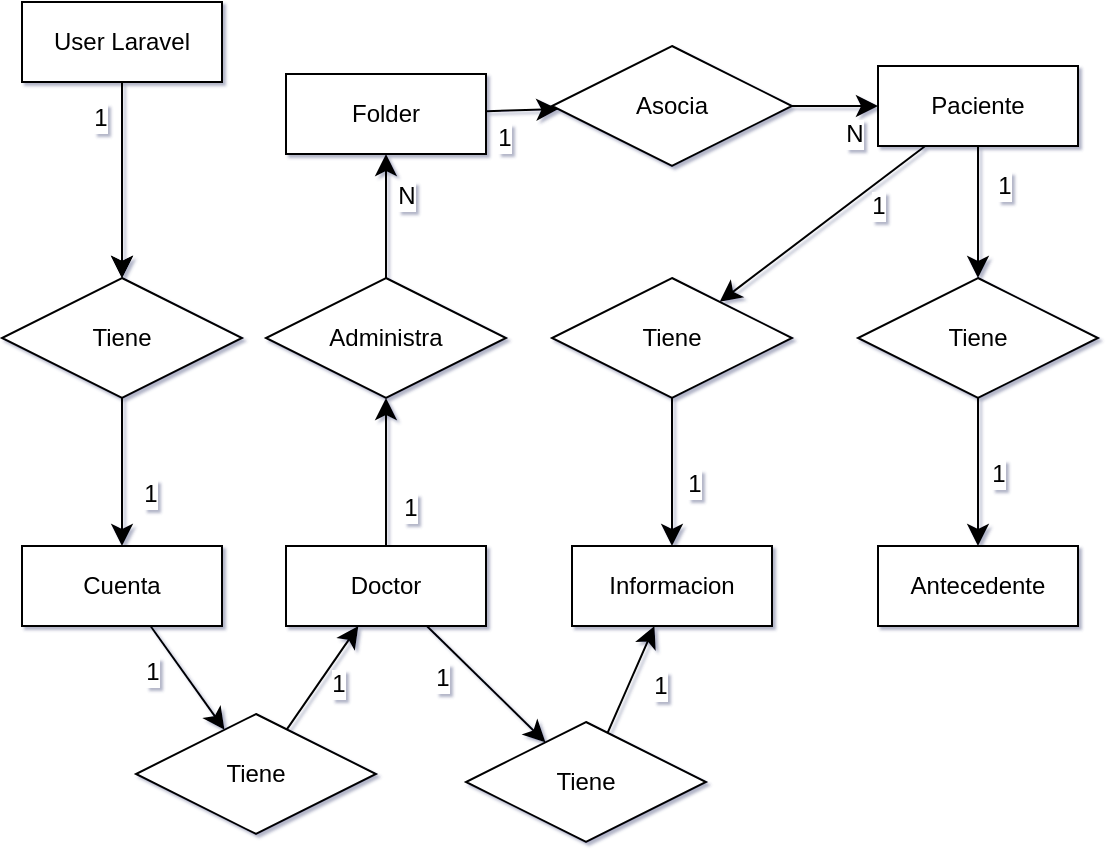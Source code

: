 <mxfile version="26.2.14">
  <diagram name="Página-1" id="kIr5KZjLDU1pyv_HEfKd">
    <mxGraphModel dx="1396" dy="871" grid="0" gridSize="10" guides="1" tooltips="1" connect="1" arrows="1" fold="1" page="0" pageScale="1" pageWidth="827" pageHeight="1169" background="none" math="0" shadow="1">
      <root>
        <mxCell id="0" />
        <mxCell id="1" parent="0" />
        <mxCell id="9YZykXCtZSyrLqcgToU8-7" value="" style="edgeStyle=none;curved=1;rounded=0;orthogonalLoop=1;jettySize=auto;html=1;fontSize=12;startSize=8;endSize=8;" edge="1" parent="1" source="SNBwKNHGnvzbRHk3ZS-K-1" target="SNBwKNHGnvzbRHk3ZS-K-2">
          <mxGeometry relative="1" as="geometry" />
        </mxCell>
        <mxCell id="9YZykXCtZSyrLqcgToU8-15" value="" style="edgeStyle=none;curved=1;rounded=0;orthogonalLoop=1;jettySize=auto;html=1;fontSize=12;startSize=8;endSize=8;" edge="1" parent="1" source="SNBwKNHGnvzbRHk3ZS-K-1" target="SNBwKNHGnvzbRHk3ZS-K-2">
          <mxGeometry relative="1" as="geometry" />
        </mxCell>
        <mxCell id="9YZykXCtZSyrLqcgToU8-16" value="1" style="edgeLabel;html=1;align=center;verticalAlign=middle;resizable=0;points=[];fontSize=12;" vertex="1" connectable="0" parent="9YZykXCtZSyrLqcgToU8-15">
          <mxGeometry x="-0.622" relative="1" as="geometry">
            <mxPoint x="-11" y="-1" as="offset" />
          </mxGeometry>
        </mxCell>
        <mxCell id="SNBwKNHGnvzbRHk3ZS-K-1" value="User Laravel" style="whiteSpace=wrap;html=1;align=center;" parent="1" vertex="1">
          <mxGeometry x="3" y="-115" width="100" height="40" as="geometry" />
        </mxCell>
        <mxCell id="9YZykXCtZSyrLqcgToU8-8" value="" style="edgeStyle=none;curved=1;rounded=0;orthogonalLoop=1;jettySize=auto;html=1;fontSize=12;startSize=8;endSize=8;" edge="1" parent="1" source="SNBwKNHGnvzbRHk3ZS-K-2" target="9YZykXCtZSyrLqcgToU8-1">
          <mxGeometry relative="1" as="geometry" />
        </mxCell>
        <mxCell id="9YZykXCtZSyrLqcgToU8-18" value="1" style="edgeLabel;html=1;align=center;verticalAlign=middle;resizable=0;points=[];fontSize=12;" vertex="1" connectable="0" parent="9YZykXCtZSyrLqcgToU8-8">
          <mxGeometry x="0.261" y="1" relative="1" as="geometry">
            <mxPoint x="13" y="1" as="offset" />
          </mxGeometry>
        </mxCell>
        <mxCell id="SNBwKNHGnvzbRHk3ZS-K-2" value="Tiene" style="shape=rhombus;perimeter=rhombusPerimeter;whiteSpace=wrap;html=1;align=center;" parent="1" vertex="1">
          <mxGeometry x="-7" y="23" width="120" height="60" as="geometry" />
        </mxCell>
        <mxCell id="9YZykXCtZSyrLqcgToU8-11" value="" style="edgeStyle=none;curved=1;rounded=0;orthogonalLoop=1;jettySize=auto;html=1;fontSize=12;startSize=8;endSize=8;" edge="1" parent="1" source="9YZykXCtZSyrLqcgToU8-1" target="9YZykXCtZSyrLqcgToU8-9">
          <mxGeometry relative="1" as="geometry" />
        </mxCell>
        <mxCell id="9YZykXCtZSyrLqcgToU8-19" value="1" style="edgeLabel;html=1;align=center;verticalAlign=middle;resizable=0;points=[];fontSize=12;" vertex="1" connectable="0" parent="9YZykXCtZSyrLqcgToU8-11">
          <mxGeometry x="-0.574" relative="1" as="geometry">
            <mxPoint x="-7" y="12" as="offset" />
          </mxGeometry>
        </mxCell>
        <mxCell id="9YZykXCtZSyrLqcgToU8-1" value="Cuenta" style="whiteSpace=wrap;html=1;align=center;" vertex="1" parent="1">
          <mxGeometry x="3" y="157" width="100" height="40" as="geometry" />
        </mxCell>
        <mxCell id="9YZykXCtZSyrLqcgToU8-27" value="" style="edgeStyle=none;curved=1;rounded=0;orthogonalLoop=1;jettySize=auto;html=1;fontSize=12;startSize=8;endSize=8;" edge="1" parent="1" source="9YZykXCtZSyrLqcgToU8-2" target="9YZykXCtZSyrLqcgToU8-26">
          <mxGeometry relative="1" as="geometry" />
        </mxCell>
        <mxCell id="9YZykXCtZSyrLqcgToU8-29" value="1" style="edgeLabel;html=1;align=center;verticalAlign=middle;resizable=0;points=[];fontSize=12;" vertex="1" connectable="0" parent="9YZykXCtZSyrLqcgToU8-27">
          <mxGeometry x="-0.57" y="1" relative="1" as="geometry">
            <mxPoint x="1" y="14" as="offset" />
          </mxGeometry>
        </mxCell>
        <mxCell id="9YZykXCtZSyrLqcgToU8-2" value="Folder" style="whiteSpace=wrap;html=1;align=center;" vertex="1" parent="1">
          <mxGeometry x="135" y="-79" width="100" height="40" as="geometry" />
        </mxCell>
        <mxCell id="9YZykXCtZSyrLqcgToU8-22" style="edgeStyle=none;curved=1;rounded=0;orthogonalLoop=1;jettySize=auto;html=1;fontSize=12;startSize=8;endSize=8;" edge="1" parent="1" source="9YZykXCtZSyrLqcgToU8-3" target="9YZykXCtZSyrLqcgToU8-21">
          <mxGeometry relative="1" as="geometry" />
        </mxCell>
        <mxCell id="9YZykXCtZSyrLqcgToU8-24" value="1" style="edgeLabel;html=1;align=center;verticalAlign=middle;resizable=0;points=[];fontSize=12;" vertex="1" connectable="0" parent="9YZykXCtZSyrLqcgToU8-22">
          <mxGeometry x="-0.664" relative="1" as="geometry">
            <mxPoint x="12" y="-7" as="offset" />
          </mxGeometry>
        </mxCell>
        <mxCell id="9YZykXCtZSyrLqcgToU8-32" style="edgeStyle=none;curved=1;rounded=0;orthogonalLoop=1;jettySize=auto;html=1;fontSize=12;startSize=8;endSize=8;" edge="1" parent="1" source="9YZykXCtZSyrLqcgToU8-3" target="9YZykXCtZSyrLqcgToU8-31">
          <mxGeometry relative="1" as="geometry" />
        </mxCell>
        <mxCell id="9YZykXCtZSyrLqcgToU8-43" value="1" style="edgeLabel;html=1;align=center;verticalAlign=middle;resizable=0;points=[];fontSize=12;" vertex="1" connectable="0" parent="9YZykXCtZSyrLqcgToU8-32">
          <mxGeometry x="-0.417" y="-2" relative="1" as="geometry">
            <mxPoint x="-8" y="8" as="offset" />
          </mxGeometry>
        </mxCell>
        <mxCell id="9YZykXCtZSyrLqcgToU8-3" value="Doctor" style="whiteSpace=wrap;html=1;align=center;" vertex="1" parent="1">
          <mxGeometry x="135" y="157" width="100" height="40" as="geometry" />
        </mxCell>
        <mxCell id="9YZykXCtZSyrLqcgToU8-36" value="" style="edgeStyle=none;curved=1;rounded=0;orthogonalLoop=1;jettySize=auto;html=1;fontSize=12;startSize=8;endSize=8;" edge="1" parent="1" source="9YZykXCtZSyrLqcgToU8-4" target="9YZykXCtZSyrLqcgToU8-35">
          <mxGeometry relative="1" as="geometry" />
        </mxCell>
        <mxCell id="9YZykXCtZSyrLqcgToU8-45" value="1" style="edgeLabel;html=1;align=center;verticalAlign=middle;resizable=0;points=[];fontSize=12;" vertex="1" connectable="0" parent="9YZykXCtZSyrLqcgToU8-36">
          <mxGeometry x="0.5" y="-1" relative="1" as="geometry">
            <mxPoint x="54" y="-28" as="offset" />
          </mxGeometry>
        </mxCell>
        <mxCell id="9YZykXCtZSyrLqcgToU8-41" style="edgeStyle=none;curved=1;rounded=0;orthogonalLoop=1;jettySize=auto;html=1;fontSize=12;startSize=8;endSize=8;" edge="1" parent="1" source="9YZykXCtZSyrLqcgToU8-4" target="9YZykXCtZSyrLqcgToU8-40">
          <mxGeometry relative="1" as="geometry" />
        </mxCell>
        <mxCell id="9YZykXCtZSyrLqcgToU8-47" value="1" style="edgeLabel;html=1;align=center;verticalAlign=middle;resizable=0;points=[];fontSize=12;" vertex="1" connectable="0" parent="9YZykXCtZSyrLqcgToU8-41">
          <mxGeometry x="-0.652" relative="1" as="geometry">
            <mxPoint x="13" y="8" as="offset" />
          </mxGeometry>
        </mxCell>
        <mxCell id="9YZykXCtZSyrLqcgToU8-4" value="Paciente" style="whiteSpace=wrap;html=1;align=center;" vertex="1" parent="1">
          <mxGeometry x="431" y="-83" width="100" height="40" as="geometry" />
        </mxCell>
        <mxCell id="9YZykXCtZSyrLqcgToU8-5" value="Informacion" style="whiteSpace=wrap;html=1;align=center;" vertex="1" parent="1">
          <mxGeometry x="278" y="157" width="100" height="40" as="geometry" />
        </mxCell>
        <mxCell id="9YZykXCtZSyrLqcgToU8-6" value="Antecedente" style="whiteSpace=wrap;html=1;align=center;" vertex="1" parent="1">
          <mxGeometry x="431" y="157" width="100" height="40" as="geometry" />
        </mxCell>
        <mxCell id="9YZykXCtZSyrLqcgToU8-12" value="" style="edgeStyle=none;curved=1;rounded=0;orthogonalLoop=1;jettySize=auto;html=1;fontSize=12;startSize=8;endSize=8;" edge="1" parent="1" source="9YZykXCtZSyrLqcgToU8-9" target="9YZykXCtZSyrLqcgToU8-3">
          <mxGeometry relative="1" as="geometry" />
        </mxCell>
        <mxCell id="9YZykXCtZSyrLqcgToU8-20" value="1" style="edgeLabel;html=1;align=center;verticalAlign=middle;resizable=0;points=[];fontSize=12;" vertex="1" connectable="0" parent="9YZykXCtZSyrLqcgToU8-12">
          <mxGeometry x="0.376" y="1" relative="1" as="geometry">
            <mxPoint x="1" y="13" as="offset" />
          </mxGeometry>
        </mxCell>
        <mxCell id="9YZykXCtZSyrLqcgToU8-9" value="Tiene" style="shape=rhombus;perimeter=rhombusPerimeter;whiteSpace=wrap;html=1;align=center;" vertex="1" parent="1">
          <mxGeometry x="60" y="241" width="120" height="60" as="geometry" />
        </mxCell>
        <mxCell id="9YZykXCtZSyrLqcgToU8-23" value="" style="edgeStyle=none;curved=1;rounded=0;orthogonalLoop=1;jettySize=auto;html=1;fontSize=12;startSize=8;endSize=8;" edge="1" parent="1" source="9YZykXCtZSyrLqcgToU8-21" target="9YZykXCtZSyrLqcgToU8-2">
          <mxGeometry relative="1" as="geometry" />
        </mxCell>
        <mxCell id="9YZykXCtZSyrLqcgToU8-25" value="N" style="edgeLabel;html=1;align=center;verticalAlign=middle;resizable=0;points=[];fontSize=12;" vertex="1" connectable="0" parent="9YZykXCtZSyrLqcgToU8-23">
          <mxGeometry x="0.26" relative="1" as="geometry">
            <mxPoint x="10" y="-2" as="offset" />
          </mxGeometry>
        </mxCell>
        <mxCell id="9YZykXCtZSyrLqcgToU8-21" value="Administra" style="shape=rhombus;perimeter=rhombusPerimeter;whiteSpace=wrap;html=1;align=center;" vertex="1" parent="1">
          <mxGeometry x="125" y="23" width="120" height="60" as="geometry" />
        </mxCell>
        <mxCell id="9YZykXCtZSyrLqcgToU8-28" value="" style="edgeStyle=none;curved=1;rounded=0;orthogonalLoop=1;jettySize=auto;html=1;fontSize=12;startSize=8;endSize=8;" edge="1" parent="1" source="9YZykXCtZSyrLqcgToU8-26" target="9YZykXCtZSyrLqcgToU8-4">
          <mxGeometry relative="1" as="geometry" />
        </mxCell>
        <mxCell id="9YZykXCtZSyrLqcgToU8-30" value="N" style="edgeLabel;html=1;align=center;verticalAlign=middle;resizable=0;points=[];fontSize=12;" vertex="1" connectable="0" parent="9YZykXCtZSyrLqcgToU8-28">
          <mxGeometry x="0.315" y="-1" relative="1" as="geometry">
            <mxPoint x="2" y="13" as="offset" />
          </mxGeometry>
        </mxCell>
        <mxCell id="9YZykXCtZSyrLqcgToU8-26" value="Asocia" style="shape=rhombus;perimeter=rhombusPerimeter;whiteSpace=wrap;html=1;align=center;" vertex="1" parent="1">
          <mxGeometry x="268" y="-93" width="120" height="60" as="geometry" />
        </mxCell>
        <mxCell id="9YZykXCtZSyrLqcgToU8-33" value="" style="edgeStyle=none;curved=1;rounded=0;orthogonalLoop=1;jettySize=auto;html=1;fontSize=12;startSize=8;endSize=8;" edge="1" parent="1" source="9YZykXCtZSyrLqcgToU8-31" target="9YZykXCtZSyrLqcgToU8-5">
          <mxGeometry relative="1" as="geometry" />
        </mxCell>
        <mxCell id="9YZykXCtZSyrLqcgToU8-44" value="1" style="edgeLabel;html=1;align=center;verticalAlign=middle;resizable=0;points=[];fontSize=12;" vertex="1" connectable="0" parent="9YZykXCtZSyrLqcgToU8-33">
          <mxGeometry x="0.358" relative="1" as="geometry">
            <mxPoint x="10" y="13" as="offset" />
          </mxGeometry>
        </mxCell>
        <mxCell id="9YZykXCtZSyrLqcgToU8-31" value="Tiene" style="shape=rhombus;perimeter=rhombusPerimeter;whiteSpace=wrap;html=1;align=center;" vertex="1" parent="1">
          <mxGeometry x="225" y="245" width="120" height="60" as="geometry" />
        </mxCell>
        <mxCell id="9YZykXCtZSyrLqcgToU8-39" style="edgeStyle=none;curved=1;rounded=0;orthogonalLoop=1;jettySize=auto;html=1;fontSize=12;startSize=8;endSize=8;" edge="1" parent="1" source="9YZykXCtZSyrLqcgToU8-35" target="9YZykXCtZSyrLqcgToU8-5">
          <mxGeometry relative="1" as="geometry" />
        </mxCell>
        <mxCell id="9YZykXCtZSyrLqcgToU8-46" value="1" style="edgeLabel;html=1;align=center;verticalAlign=middle;resizable=0;points=[];fontSize=12;" vertex="1" connectable="0" parent="9YZykXCtZSyrLqcgToU8-39">
          <mxGeometry x="0.272" y="1" relative="1" as="geometry">
            <mxPoint x="10" y="-4" as="offset" />
          </mxGeometry>
        </mxCell>
        <mxCell id="9YZykXCtZSyrLqcgToU8-35" value="Tiene" style="shape=rhombus;perimeter=rhombusPerimeter;whiteSpace=wrap;html=1;align=center;" vertex="1" parent="1">
          <mxGeometry x="268" y="23" width="120" height="60" as="geometry" />
        </mxCell>
        <mxCell id="9YZykXCtZSyrLqcgToU8-42" style="edgeStyle=none;curved=1;rounded=0;orthogonalLoop=1;jettySize=auto;html=1;fontSize=12;startSize=8;endSize=8;" edge="1" parent="1" source="9YZykXCtZSyrLqcgToU8-40" target="9YZykXCtZSyrLqcgToU8-6">
          <mxGeometry relative="1" as="geometry" />
        </mxCell>
        <mxCell id="9YZykXCtZSyrLqcgToU8-48" value="1" style="edgeLabel;html=1;align=center;verticalAlign=middle;resizable=0;points=[];fontSize=12;" vertex="1" connectable="0" parent="9YZykXCtZSyrLqcgToU8-42">
          <mxGeometry x="0.15" relative="1" as="geometry">
            <mxPoint x="10" y="-5" as="offset" />
          </mxGeometry>
        </mxCell>
        <mxCell id="9YZykXCtZSyrLqcgToU8-40" value="Tiene" style="shape=rhombus;perimeter=rhombusPerimeter;whiteSpace=wrap;html=1;align=center;" vertex="1" parent="1">
          <mxGeometry x="421" y="23" width="120" height="60" as="geometry" />
        </mxCell>
        <mxCell id="9YZykXCtZSyrLqcgToU8-49" style="edgeStyle=none;curved=1;rounded=0;orthogonalLoop=1;jettySize=auto;html=1;exitX=1;exitY=1;exitDx=0;exitDy=0;fontSize=12;startSize=8;endSize=8;" edge="1" parent="1" source="9YZykXCtZSyrLqcgToU8-35" target="9YZykXCtZSyrLqcgToU8-35">
          <mxGeometry relative="1" as="geometry" />
        </mxCell>
      </root>
    </mxGraphModel>
  </diagram>
</mxfile>
